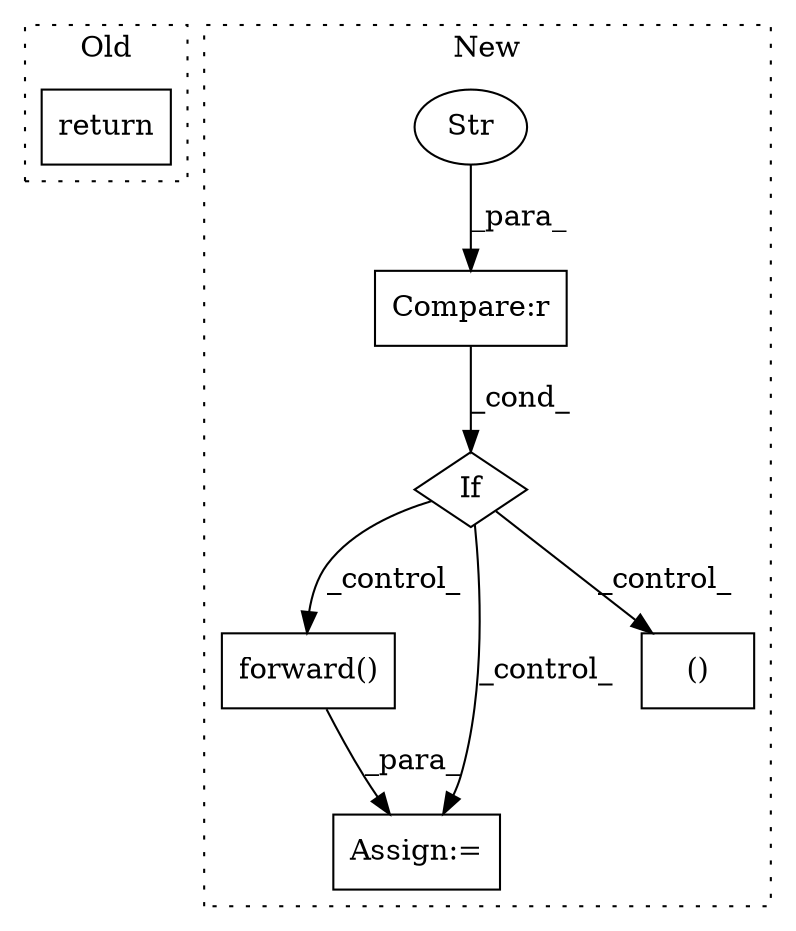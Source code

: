 digraph G {
subgraph cluster0 {
1 [label="return" a="93" s="3919" l="7" shape="box"];
label = "Old";
style="dotted";
}
subgraph cluster1 {
2 [label="forward()" a="75" s="5678,5696" l="13,1" shape="box"];
3 [label="Assign:=" a="68" s="5671" l="7" shape="box"];
4 [label="If" a="96" s="5570" l="3" shape="diamond"];
5 [label="Compare:r" a="40" s="5573" l="28" shape="box"];
6 [label="()" a="54" s="5671" l="4" shape="box"];
7 [label="Str" a="66" s="5594" l="7" shape="ellipse"];
label = "New";
style="dotted";
}
2 -> 3 [label="_para_"];
4 -> 6 [label="_control_"];
4 -> 3 [label="_control_"];
4 -> 2 [label="_control_"];
5 -> 4 [label="_cond_"];
7 -> 5 [label="_para_"];
}